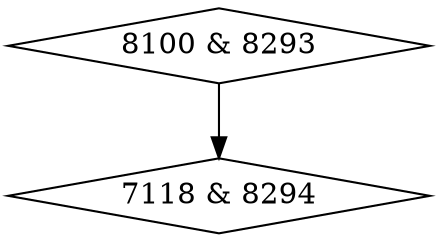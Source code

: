 digraph {
0 [label = "7118 & 8294", shape = diamond];
1 [label = "8100 & 8293", shape = diamond];
1->0;
}
